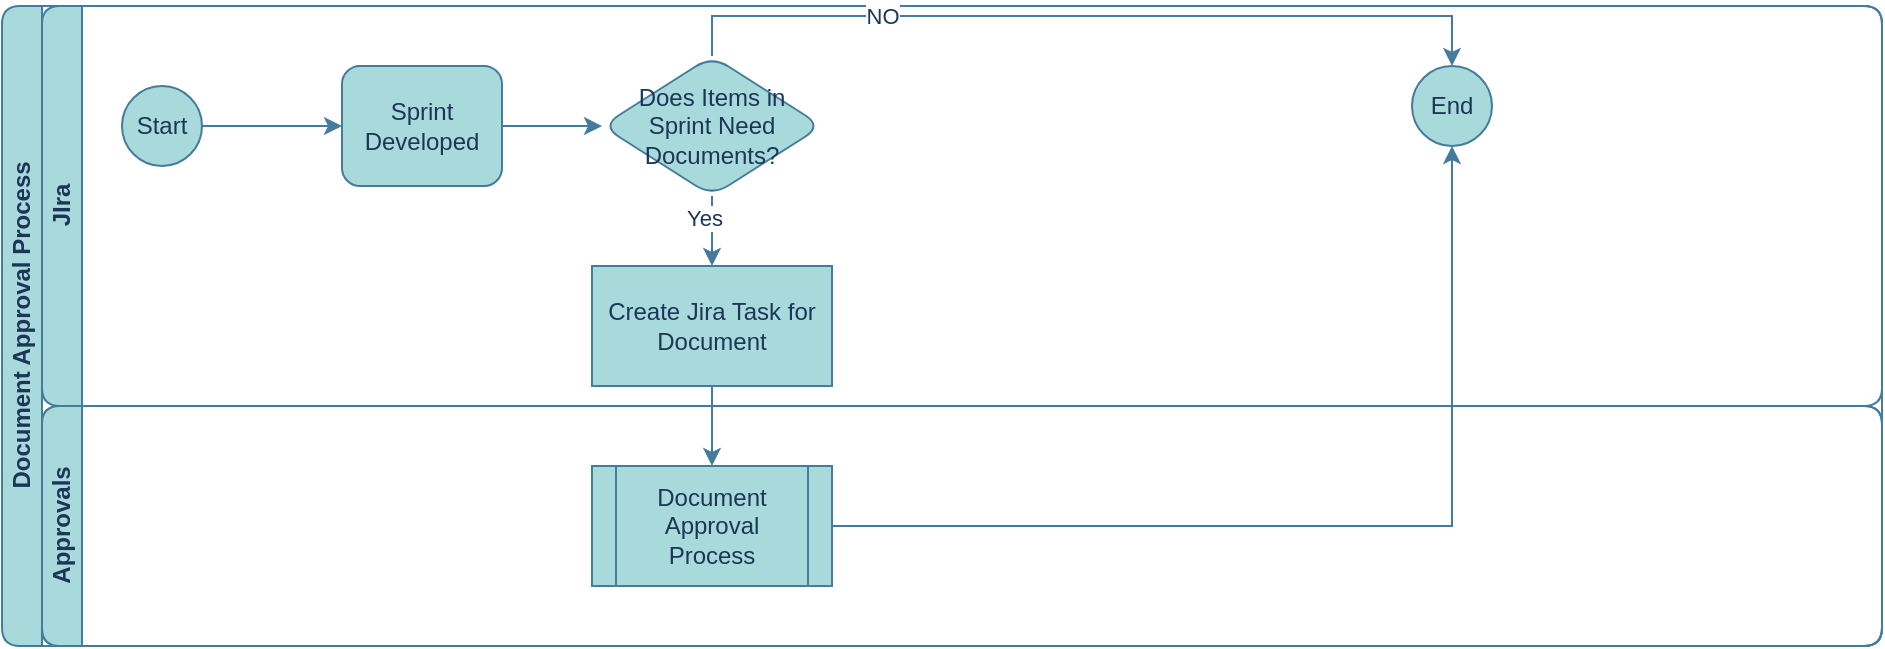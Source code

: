 <mxfile version="23.1.1" type="github" pages="2">
  <diagram id="cHfjqvvM0BuzOh4KEThp" name="Document Generation Process">
    <mxGraphModel dx="1434" dy="841" grid="1" gridSize="10" guides="1" tooltips="1" connect="1" arrows="1" fold="1" page="1" pageScale="1" pageWidth="1169" pageHeight="827" math="0" shadow="0">
      <root>
        <mxCell id="0" />
        <mxCell id="1" parent="0" />
        <mxCell id="StClZxmRQGDTAc5TvdjT-1" value="Document Approval Process" style="swimlane;html=1;childLayout=stackLayout;resizeParent=1;resizeParentMax=0;horizontal=0;startSize=20;horizontalStack=0;labelBackgroundColor=none;rounded=1;fillColor=#A8DADC;strokeColor=#457B9D;fontColor=#1D3557;" vertex="1" parent="1">
          <mxGeometry x="20" y="20" width="940" height="320" as="geometry" />
        </mxCell>
        <mxCell id="StClZxmRQGDTAc5TvdjT-2" value="JIra" style="swimlane;html=1;startSize=20;horizontal=0;labelBackgroundColor=none;rounded=1;fillColor=#A8DADC;strokeColor=#457B9D;fontColor=#1D3557;" vertex="1" parent="StClZxmRQGDTAc5TvdjT-1">
          <mxGeometry x="20" width="920" height="200" as="geometry" />
        </mxCell>
        <mxCell id="StClZxmRQGDTAc5TvdjT-3" value="" style="edgeStyle=orthogonalEdgeStyle;rounded=1;orthogonalLoop=1;jettySize=auto;html=1;labelBackgroundColor=none;fontColor=default;strokeColor=#457B9D;" edge="1" parent="StClZxmRQGDTAc5TvdjT-2" source="StClZxmRQGDTAc5TvdjT-5" target="StClZxmRQGDTAc5TvdjT-7">
          <mxGeometry relative="1" as="geometry" />
        </mxCell>
        <mxCell id="StClZxmRQGDTAc5TvdjT-5" value="Start" style="ellipse;whiteSpace=wrap;html=1;labelBackgroundColor=none;rounded=1;fillColor=#A8DADC;strokeColor=#457B9D;fontColor=#1D3557;" vertex="1" parent="StClZxmRQGDTAc5TvdjT-2">
          <mxGeometry x="40" y="40" width="40" height="40" as="geometry" />
        </mxCell>
        <mxCell id="StClZxmRQGDTAc5TvdjT-100" value="" style="edgeStyle=orthogonalEdgeStyle;rounded=0;orthogonalLoop=1;jettySize=auto;html=1;strokeColor=#457B9D;fontColor=#1D3557;fillColor=#A8DADC;" edge="1" parent="StClZxmRQGDTAc5TvdjT-2" source="StClZxmRQGDTAc5TvdjT-7" target="StClZxmRQGDTAc5TvdjT-99">
          <mxGeometry relative="1" as="geometry" />
        </mxCell>
        <mxCell id="StClZxmRQGDTAc5TvdjT-7" value="Sprint Developed" style="rounded=1;whiteSpace=wrap;html=1;fontFamily=Helvetica;fontSize=12;align=center;labelBackgroundColor=none;fillColor=#A8DADC;strokeColor=#457B9D;fontColor=#1D3557;" vertex="1" parent="StClZxmRQGDTAc5TvdjT-2">
          <mxGeometry x="150" y="30" width="80" height="60" as="geometry" />
        </mxCell>
        <mxCell id="StClZxmRQGDTAc5TvdjT-10" value="End" style="ellipse;whiteSpace=wrap;html=1;labelBackgroundColor=none;rounded=1;fillColor=#A8DADC;strokeColor=#457B9D;fontColor=#1D3557;" vertex="1" parent="StClZxmRQGDTAc5TvdjT-2">
          <mxGeometry x="685" y="30" width="40" height="40" as="geometry" />
        </mxCell>
        <mxCell id="StClZxmRQGDTAc5TvdjT-117" style="edgeStyle=orthogonalEdgeStyle;rounded=0;orthogonalLoop=1;jettySize=auto;html=1;exitX=0.5;exitY=0;exitDx=0;exitDy=0;entryX=0.5;entryY=0;entryDx=0;entryDy=0;strokeColor=#457B9D;fontColor=#1D3557;fillColor=#A8DADC;" edge="1" parent="StClZxmRQGDTAc5TvdjT-2" source="StClZxmRQGDTAc5TvdjT-99" target="StClZxmRQGDTAc5TvdjT-10">
          <mxGeometry relative="1" as="geometry" />
        </mxCell>
        <mxCell id="StClZxmRQGDTAc5TvdjT-118" value="NO" style="edgeLabel;html=1;align=center;verticalAlign=middle;resizable=0;points=[];fontColor=#1D3557;" vertex="1" connectable="0" parent="StClZxmRQGDTAc5TvdjT-117">
          <mxGeometry x="-0.494" relative="1" as="geometry">
            <mxPoint as="offset" />
          </mxGeometry>
        </mxCell>
        <mxCell id="StClZxmRQGDTAc5TvdjT-99" value="Does Items in Sprint Need Documents?" style="rounded=1;whiteSpace=wrap;html=1;fontFamily=Helvetica;fontSize=12;align=center;labelBackgroundColor=none;fillColor=#A8DADC;strokeColor=#457B9D;fontColor=#1D3557;shape=rhombus;perimeter=rhombusPerimeter;" vertex="1" parent="StClZxmRQGDTAc5TvdjT-2">
          <mxGeometry x="280" y="25" width="110" height="70" as="geometry" />
        </mxCell>
        <mxCell id="mRQJQqmwt2pgZbwGwK-r-2" value="Create Jira Task for Document" style="rounded=0;whiteSpace=wrap;html=1;strokeColor=#457B9D;fontColor=#1D3557;fillColor=#A8DADC;" vertex="1" parent="StClZxmRQGDTAc5TvdjT-2">
          <mxGeometry x="275" y="130" width="120" height="60" as="geometry" />
        </mxCell>
        <mxCell id="YEXxW0fBOsMwXPXZmP04-1" style="edgeStyle=orthogonalEdgeStyle;rounded=0;orthogonalLoop=1;jettySize=auto;html=1;exitX=0.5;exitY=1;exitDx=0;exitDy=0;strokeColor=#457B9D;fontColor=#1D3557;fillColor=#A8DADC;entryX=0.5;entryY=0;entryDx=0;entryDy=0;" edge="1" parent="StClZxmRQGDTAc5TvdjT-2" source="StClZxmRQGDTAc5TvdjT-99" target="mRQJQqmwt2pgZbwGwK-r-2">
          <mxGeometry relative="1" as="geometry">
            <mxPoint x="340" y="120" as="targetPoint" />
          </mxGeometry>
        </mxCell>
        <mxCell id="YEXxW0fBOsMwXPXZmP04-2" value="Yes" style="edgeLabel;html=1;align=center;verticalAlign=middle;resizable=0;points=[];fontColor=#1D3557;" vertex="1" connectable="0" parent="YEXxW0fBOsMwXPXZmP04-1">
          <mxGeometry x="-0.378" y="-4" relative="1" as="geometry">
            <mxPoint as="offset" />
          </mxGeometry>
        </mxCell>
        <mxCell id="StClZxmRQGDTAc5TvdjT-27" value="Creator" style="swimlane;html=1;startSize=20;horizontal=0;labelBackgroundColor=none;rounded=1;fillColor=#A8DADC;strokeColor=#457B9D;fontColor=#1D3557;" vertex="1" parent="StClZxmRQGDTAc5TvdjT-1">
          <mxGeometry x="20" y="200" width="920" height="120" as="geometry" />
        </mxCell>
        <mxCell id="StClZxmRQGDTAc5TvdjT-30" value="Approvals" style="swimlane;html=1;startSize=20;horizontal=0;labelBackgroundColor=none;rounded=1;fillColor=#A8DADC;strokeColor=#457B9D;fontColor=#1D3557;" vertex="1" parent="StClZxmRQGDTAc5TvdjT-27">
          <mxGeometry width="920" height="120" as="geometry" />
        </mxCell>
        <UserObject label="Document Approval Process" link="data:page/id,kgpKYQtTHZ0yAKxKKP6v" id="StClZxmRQGDTAc5TvdjT-119">
          <mxCell style="shape=process;whiteSpace=wrap;html=1;backgroundOutline=1;strokeColor=#457B9D;fontColor=#1D3557;fillColor=#A8DADC;" vertex="1" parent="StClZxmRQGDTAc5TvdjT-30">
            <mxGeometry x="275" y="30" width="120" height="60" as="geometry" />
          </mxCell>
        </UserObject>
        <mxCell id="mRQJQqmwt2pgZbwGwK-r-3" style="edgeStyle=orthogonalEdgeStyle;rounded=0;orthogonalLoop=1;jettySize=auto;html=1;exitX=0.5;exitY=1;exitDx=0;exitDy=0;strokeColor=#457B9D;fontColor=#1D3557;fillColor=#A8DADC;" edge="1" parent="StClZxmRQGDTAc5TvdjT-1" source="mRQJQqmwt2pgZbwGwK-r-2" target="StClZxmRQGDTAc5TvdjT-119">
          <mxGeometry relative="1" as="geometry" />
        </mxCell>
        <mxCell id="mRQJQqmwt2pgZbwGwK-r-4" style="edgeStyle=orthogonalEdgeStyle;rounded=0;orthogonalLoop=1;jettySize=auto;html=1;exitX=1;exitY=0.5;exitDx=0;exitDy=0;entryX=0.5;entryY=1;entryDx=0;entryDy=0;strokeColor=#457B9D;fontColor=#1D3557;fillColor=#A8DADC;" edge="1" parent="StClZxmRQGDTAc5TvdjT-1" source="StClZxmRQGDTAc5TvdjT-119" target="StClZxmRQGDTAc5TvdjT-10">
          <mxGeometry relative="1" as="geometry" />
        </mxCell>
      </root>
    </mxGraphModel>
  </diagram>
  <diagram id="kgpKYQtTHZ0yAKxKKP6v" name="Document Approval">
    <mxGraphModel dx="1434" dy="841" grid="1" gridSize="10" guides="1" tooltips="1" connect="1" arrows="1" fold="1" page="1" pageScale="1" pageWidth="850" pageHeight="1100" math="0" shadow="0">
      <root>
        <mxCell id="0" />
        <mxCell id="1" parent="0" />
        <mxCell id="wHOdiHyKRxbxAxKPrJSA-1" value="Document Approval Process" style="swimlane;html=1;childLayout=stackLayout;resizeParent=1;resizeParentMax=0;horizontal=0;startSize=20;horizontalStack=0;labelBackgroundColor=none;rounded=1;fillColor=#F5AB50;strokeColor=#909090;fontColor=#7100bd;" parent="1" vertex="1">
          <mxGeometry x="20" y="20" width="820" height="560" as="geometry" />
        </mxCell>
        <mxCell id="wHOdiHyKRxbxAxKPrJSA-6" value="Confluenc" style="swimlane;html=1;startSize=20;horizontal=0;labelBackgroundColor=none;rounded=1;fillColor=#F5AB50;strokeColor=#909090;fontColor=#7100bd;" parent="wHOdiHyKRxbxAxKPrJSA-1" vertex="1">
          <mxGeometry x="20" width="800" height="200" as="geometry" />
        </mxCell>
        <mxCell id="wHOdiHyKRxbxAxKPrJSA-7" value="" style="edgeStyle=orthogonalEdgeStyle;rounded=1;orthogonalLoop=1;jettySize=auto;html=1;labelBackgroundColor=none;fontColor=#7100bd;strokeColor=#6600CC;" parent="wHOdiHyKRxbxAxKPrJSA-6" source="wHOdiHyKRxbxAxKPrJSA-8" target="wHOdiHyKRxbxAxKPrJSA-9" edge="1">
          <mxGeometry relative="1" as="geometry" />
        </mxCell>
        <mxCell id="xkS-bDLWPjr5llyRsIk3-19" style="edgeStyle=orthogonalEdgeStyle;rounded=1;orthogonalLoop=1;jettySize=auto;html=1;exitX=0.5;exitY=0;exitDx=0;exitDy=0;entryX=0.5;entryY=0;entryDx=0;entryDy=0;labelBackgroundColor=none;strokeColor=#6600CC;fontColor=#7100bd;" edge="1" parent="wHOdiHyKRxbxAxKPrJSA-6" source="wHOdiHyKRxbxAxKPrJSA-8" target="xkS-bDLWPjr5llyRsIk3-18">
          <mxGeometry relative="1" as="geometry" />
        </mxCell>
        <mxCell id="wHOdiHyKRxbxAxKPrJSA-8" value="Start" style="ellipse;whiteSpace=wrap;html=1;labelBackgroundColor=none;rounded=1;fillColor=#F5AB50;strokeColor=#6600CC;fontColor=#7100bd;" parent="wHOdiHyKRxbxAxKPrJSA-6" vertex="1">
          <mxGeometry x="40" y="40" width="40" height="40" as="geometry" />
        </mxCell>
        <mxCell id="xkS-bDLWPjr5llyRsIk3-7" style="edgeStyle=orthogonalEdgeStyle;rounded=1;orthogonalLoop=1;jettySize=auto;html=1;exitX=0.5;exitY=1;exitDx=0;exitDy=0;entryX=0.5;entryY=0;entryDx=0;entryDy=0;labelBackgroundColor=none;strokeColor=#6600CC;fontColor=#7100bd;" edge="1" parent="wHOdiHyKRxbxAxKPrJSA-6" source="wHOdiHyKRxbxAxKPrJSA-9" target="wHOdiHyKRxbxAxKPrJSA-30">
          <mxGeometry relative="1" as="geometry" />
        </mxCell>
        <mxCell id="wHOdiHyKRxbxAxKPrJSA-9" value="Document Created" style="rounded=1;whiteSpace=wrap;html=1;fontFamily=Helvetica;fontSize=12;align=center;labelBackgroundColor=none;fillColor=#F5AB50;strokeColor=#6600CC;fontColor=#7100bd;" parent="wHOdiHyKRxbxAxKPrJSA-6" vertex="1">
          <mxGeometry x="150" y="30" width="80" height="60" as="geometry" />
        </mxCell>
        <mxCell id="wHOdiHyKRxbxAxKPrJSA-10" value="" style="edgeStyle=orthogonalEdgeStyle;rounded=1;orthogonalLoop=1;jettySize=auto;html=1;endArrow=classic;endFill=1;labelBackgroundColor=none;fontColor=#7100bd;strokeColor=#6600CC;" parent="wHOdiHyKRxbxAxKPrJSA-6" source="wHOdiHyKRxbxAxKPrJSA-11" target="wHOdiHyKRxbxAxKPrJSA-12" edge="1">
          <mxGeometry relative="1" as="geometry" />
        </mxCell>
        <mxCell id="wHOdiHyKRxbxAxKPrJSA-11" value="Lock Document and Change Status to Approved" style="rounded=1;whiteSpace=wrap;html=1;fontFamily=Helvetica;fontSize=12;align=center;labelBackgroundColor=none;fillColor=#F5AB50;strokeColor=#6600CC;fontColor=#7100bd;" parent="wHOdiHyKRxbxAxKPrJSA-6" vertex="1">
          <mxGeometry x="650" y="120" width="110" height="60" as="geometry" />
        </mxCell>
        <mxCell id="wHOdiHyKRxbxAxKPrJSA-12" value="End" style="ellipse;whiteSpace=wrap;html=1;labelBackgroundColor=none;rounded=1;fillColor=#F5AB50;strokeColor=#6600CC;fontColor=#7100bd;" parent="wHOdiHyKRxbxAxKPrJSA-6" vertex="1">
          <mxGeometry x="685" y="30" width="40" height="40" as="geometry" />
        </mxCell>
        <mxCell id="xkS-bDLWPjr5llyRsIk3-8" style="edgeStyle=orthogonalEdgeStyle;rounded=1;orthogonalLoop=1;jettySize=auto;html=1;exitX=1;exitY=0.5;exitDx=0;exitDy=0;entryX=0;entryY=0.5;entryDx=0;entryDy=0;labelBackgroundColor=none;strokeColor=#6600CC;fontColor=#7100bd;" edge="1" parent="wHOdiHyKRxbxAxKPrJSA-6" source="wHOdiHyKRxbxAxKPrJSA-30" target="wHOdiHyKRxbxAxKPrJSA-35">
          <mxGeometry relative="1" as="geometry" />
        </mxCell>
        <mxCell id="xkS-bDLWPjr5llyRsIk3-26" value="YES" style="edgeLabel;html=1;align=center;verticalAlign=middle;resizable=0;points=[];rounded=1;labelBackgroundColor=none;fontColor=#7100bd;strokeColor=#6600CC;" vertex="1" connectable="0" parent="xkS-bDLWPjr5llyRsIk3-8">
          <mxGeometry x="-0.333" y="3" relative="1" as="geometry">
            <mxPoint as="offset" />
          </mxGeometry>
        </mxCell>
        <mxCell id="wHOdiHyKRxbxAxKPrJSA-30" value="Assigned to Jira Item?" style="rhombus;whiteSpace=wrap;html=1;labelBackgroundColor=none;rounded=1;fillColor=#F5AB50;strokeColor=#6600CC;fontColor=#7100bd;" parent="wHOdiHyKRxbxAxKPrJSA-6" vertex="1">
          <mxGeometry x="150" y="110" width="80" height="80" as="geometry" />
        </mxCell>
        <mxCell id="wHOdiHyKRxbxAxKPrJSA-35" value="Assign to Jira Item" style="shape=process;whiteSpace=wrap;html=1;backgroundOutline=1;labelBackgroundColor=none;rounded=1;fillColor=#F5AB50;strokeColor=#6600CC;fontColor=#7100bd;" parent="wHOdiHyKRxbxAxKPrJSA-6" vertex="1">
          <mxGeometry x="260" y="120" width="90" height="60" as="geometry" />
        </mxCell>
        <mxCell id="xkS-bDLWPjr5llyRsIk3-6" style="edgeStyle=orthogonalEdgeStyle;rounded=1;orthogonalLoop=1;jettySize=auto;html=1;exitX=0;exitY=0.5;exitDx=0;exitDy=0;entryX=1;entryY=0.5;entryDx=0;entryDy=0;labelBackgroundColor=none;strokeColor=#6600CC;fontColor=#7100bd;" edge="1" parent="wHOdiHyKRxbxAxKPrJSA-6" source="xkS-bDLWPjr5llyRsIk3-1" target="wHOdiHyKRxbxAxKPrJSA-35">
          <mxGeometry relative="1" as="geometry" />
        </mxCell>
        <mxCell id="xkS-bDLWPjr5llyRsIk3-25" value="YES" style="edgeLabel;html=1;align=center;verticalAlign=middle;resizable=0;points=[];rounded=1;labelBackgroundColor=none;fontColor=#7100bd;strokeColor=#6600CC;" vertex="1" connectable="0" parent="xkS-bDLWPjr5llyRsIk3-6">
          <mxGeometry x="-0.4" relative="1" as="geometry">
            <mxPoint as="offset" />
          </mxGeometry>
        </mxCell>
        <mxCell id="xkS-bDLWPjr5llyRsIk3-1" value="Does it need &lt;br&gt;to be assigned to Jira" style="rhombus;whiteSpace=wrap;html=1;rounded=1;labelBackgroundColor=none;fillColor=#F5AB50;strokeColor=#6600CC;fontColor=#7100bd;" vertex="1" parent="wHOdiHyKRxbxAxKPrJSA-6">
          <mxGeometry x="390" y="110" width="90" height="80" as="geometry" />
        </mxCell>
        <mxCell id="xkS-bDLWPjr5llyRsIk3-5" style="edgeStyle=orthogonalEdgeStyle;rounded=1;orthogonalLoop=1;jettySize=auto;html=1;exitX=0;exitY=0.5;exitDx=0;exitDy=0;entryX=1;entryY=0.5;entryDx=0;entryDy=0;labelBackgroundColor=none;strokeColor=#6600CC;fontColor=#7100bd;" edge="1" parent="wHOdiHyKRxbxAxKPrJSA-6" target="xkS-bDLWPjr5llyRsIk3-1">
          <mxGeometry relative="1" as="geometry">
            <mxPoint x="510" y="150" as="sourcePoint" />
          </mxGeometry>
        </mxCell>
        <mxCell id="xkS-bDLWPjr5llyRsIk3-24" style="edgeStyle=orthogonalEdgeStyle;rounded=1;orthogonalLoop=1;jettySize=auto;html=1;exitX=0.5;exitY=1;exitDx=0;exitDy=0;labelBackgroundColor=none;strokeColor=#6600CC;fontColor=#7100bd;" edge="1" parent="wHOdiHyKRxbxAxKPrJSA-6" source="xkS-bDLWPjr5llyRsIk3-18" target="xkS-bDLWPjr5llyRsIk3-23">
          <mxGeometry relative="1" as="geometry" />
        </mxCell>
        <mxCell id="xkS-bDLWPjr5llyRsIk3-18" value="Document Changed" style="rounded=1;whiteSpace=wrap;html=1;labelBackgroundColor=none;fillColor=#F5AB50;strokeColor=#6600CC;fontColor=#7100bd;" vertex="1" parent="wHOdiHyKRxbxAxKPrJSA-6">
          <mxGeometry x="510" y="30" width="120" height="60" as="geometry" />
        </mxCell>
        <mxCell id="xkS-bDLWPjr5llyRsIk3-23" value="Status Change to Draft" style="rounded=1;whiteSpace=wrap;html=1;labelBackgroundColor=none;fillColor=#F5AB50;strokeColor=#6600CC;fontColor=#7100bd;" vertex="1" parent="wHOdiHyKRxbxAxKPrJSA-6">
          <mxGeometry x="510" y="120" width="120" height="60" as="geometry" />
        </mxCell>
        <mxCell id="wHOdiHyKRxbxAxKPrJSA-21" value="Creator" style="swimlane;html=1;startSize=20;horizontal=0;labelBackgroundColor=none;rounded=1;fillColor=#F5AB50;strokeColor=#909090;fontColor=#7100bd;arcSize=16;" parent="wHOdiHyKRxbxAxKPrJSA-1" vertex="1">
          <mxGeometry x="20" y="200" width="800" height="120" as="geometry" />
        </mxCell>
        <mxCell id="wHOdiHyKRxbxAxKPrJSA-23" value="Creator Updates Document" style="rounded=1;whiteSpace=wrap;html=1;fontFamily=Helvetica;fontSize=12;align=center;labelBackgroundColor=none;fillColor=#F5AB50;strokeColor=#6600CC;fontColor=#7100bd;" parent="wHOdiHyKRxbxAxKPrJSA-21" vertex="1">
          <mxGeometry x="335" y="56" width="100" height="50" as="geometry" />
        </mxCell>
        <mxCell id="xkS-bDLWPjr5llyRsIk3-11" style="edgeStyle=orthogonalEdgeStyle;rounded=1;orthogonalLoop=1;jettySize=auto;html=1;exitX=0;exitY=0.5;exitDx=0;exitDy=0;entryX=1;entryY=0.5;entryDx=0;entryDy=0;labelBackgroundColor=none;strokeColor=#6600CC;fontColor=#7100bd;" edge="1" parent="wHOdiHyKRxbxAxKPrJSA-21" source="wHOdiHyKRxbxAxKPrJSA-31" target="wHOdiHyKRxbxAxKPrJSA-32">
          <mxGeometry relative="1" as="geometry" />
        </mxCell>
        <mxCell id="wHOdiHyKRxbxAxKPrJSA-31" value="Draft Document" style="shape=document;whiteSpace=wrap;html=1;boundedLbl=1;labelBackgroundColor=none;rounded=1;fillColor=#F5AB50;strokeColor=#6600CC;fontColor=#7100bd;" parent="wHOdiHyKRxbxAxKPrJSA-21" vertex="1">
          <mxGeometry x="145" y="25" width="90" height="60" as="geometry" />
        </mxCell>
        <mxCell id="wHOdiHyKRxbxAxKPrJSA-32" value="Review" style="rounded=1;whiteSpace=wrap;html=1;labelBackgroundColor=none;fillColor=#F5AB50;strokeColor=#909090;fontColor=#7100bd;" parent="wHOdiHyKRxbxAxKPrJSA-21" vertex="1">
          <mxGeometry x="30" y="25" width="90" height="60" as="geometry" />
        </mxCell>
        <mxCell id="wHOdiHyKRxbxAxKPrJSA-13" value="Creator" style="swimlane;html=1;startSize=20;horizontal=0;labelBackgroundColor=none;rounded=1;fillColor=#F5AB50;strokeColor=#909090;fontColor=#7100bd;" parent="wHOdiHyKRxbxAxKPrJSA-1" vertex="1">
          <mxGeometry x="20" y="320" width="800" height="240" as="geometry" />
        </mxCell>
        <mxCell id="wHOdiHyKRxbxAxKPrJSA-14" value="" style="edgeStyle=orthogonalEdgeStyle;rounded=1;orthogonalLoop=1;jettySize=auto;html=1;endArrow=classic;endFill=1;labelBackgroundColor=none;fontColor=#7100bd;entryX=0;entryY=0.5;entryDx=0;entryDy=0;strokeColor=#6600CC;" parent="wHOdiHyKRxbxAxKPrJSA-13" source="wHOdiHyKRxbxAxKPrJSA-15" target="xkS-bDLWPjr5llyRsIk3-12" edge="1">
          <mxGeometry relative="1" as="geometry">
            <mxPoint x="260" y="60" as="targetPoint" />
          </mxGeometry>
        </mxCell>
        <mxCell id="wHOdiHyKRxbxAxKPrJSA-15" value="JLG DT Review" style="rounded=1;whiteSpace=wrap;html=1;fontFamily=Helvetica;fontSize=12;align=center;labelBackgroundColor=none;fillColor=#F5AB50;strokeColor=#6600CC;fontColor=#7100bd;" parent="wHOdiHyKRxbxAxKPrJSA-13" vertex="1">
          <mxGeometry x="120" y="30" width="80" height="60" as="geometry" />
        </mxCell>
        <mxCell id="wHOdiHyKRxbxAxKPrJSA-17" value="Area Approval" style="swimlane;html=1;startSize=20;horizontal=0;labelBackgroundColor=none;rounded=1;fillColor=#F5AB50;strokeColor=#909090;fontColor=#7100bd;" parent="wHOdiHyKRxbxAxKPrJSA-13" vertex="1">
          <mxGeometry width="800" height="120" as="geometry" />
        </mxCell>
        <mxCell id="wHOdiHyKRxbxAxKPrJSA-25" value="Final Approval" style="swimlane;html=1;startSize=20;horizontal=0;labelBackgroundColor=none;rounded=1;fillColor=#F5AB50;strokeColor=#909090;fontColor=#7100bd;" parent="wHOdiHyKRxbxAxKPrJSA-17" vertex="1">
          <mxGeometry y="120" width="800" height="120" as="geometry" />
        </mxCell>
        <mxCell id="wHOdiHyKRxbxAxKPrJSA-26" value="" style="edgeStyle=orthogonalEdgeStyle;rounded=1;orthogonalLoop=1;jettySize=auto;html=1;endArrow=classic;endFill=1;labelBackgroundColor=none;fontColor=#7100bd;strokeColor=#6600CC;" parent="wHOdiHyKRxbxAxKPrJSA-25" source="wHOdiHyKRxbxAxKPrJSA-27" target="wHOdiHyKRxbxAxKPrJSA-28" edge="1">
          <mxGeometry relative="1" as="geometry" />
        </mxCell>
        <mxCell id="wHOdiHyKRxbxAxKPrJSA-27" value="JLG Final DT Review" style="rounded=1;whiteSpace=wrap;html=1;fontFamily=Helvetica;fontSize=12;align=center;labelBackgroundColor=none;fillColor=#F5AB50;strokeColor=#6600CC;fontColor=#7100bd;" parent="wHOdiHyKRxbxAxKPrJSA-25" vertex="1">
          <mxGeometry x="345" y="30" width="80" height="60" as="geometry" />
        </mxCell>
        <mxCell id="wHOdiHyKRxbxAxKPrJSA-28" value="Document Final Approved?&amp;nbsp;" style="rhombus;whiteSpace=wrap;html=1;fontFamily=Helvetica;fontSize=12;align=center;labelBackgroundColor=none;rounded=1;fillColor=#F5AB50;strokeColor=#6600CC;fontColor=#7100bd;" parent="wHOdiHyKRxbxAxKPrJSA-25" vertex="1">
          <mxGeometry x="460" y="20" width="90" height="80" as="geometry" />
        </mxCell>
        <mxCell id="xkS-bDLWPjr5llyRsIk3-15" style="edgeStyle=orthogonalEdgeStyle;rounded=1;orthogonalLoop=1;jettySize=auto;html=1;exitX=0.5;exitY=1;exitDx=0;exitDy=0;entryX=0.5;entryY=0;entryDx=0;entryDy=0;labelBackgroundColor=none;strokeColor=#6600CC;fontColor=#7100bd;" edge="1" parent="wHOdiHyKRxbxAxKPrJSA-17" source="xkS-bDLWPjr5llyRsIk3-12" target="wHOdiHyKRxbxAxKPrJSA-27">
          <mxGeometry relative="1" as="geometry" />
        </mxCell>
        <mxCell id="xkS-bDLWPjr5llyRsIk3-33" value="YES" style="edgeLabel;html=1;align=center;verticalAlign=middle;resizable=0;points=[];rounded=1;labelBackgroundColor=none;fontColor=#7100bd;strokeColor=#6600CC;" vertex="1" connectable="0" parent="xkS-bDLWPjr5llyRsIk3-15">
          <mxGeometry x="-0.24" relative="1" as="geometry">
            <mxPoint as="offset" />
          </mxGeometry>
        </mxCell>
        <mxCell id="xkS-bDLWPjr5llyRsIk3-12" value="Document Approved?" style="rhombus;whiteSpace=wrap;html=1;rounded=1;labelBackgroundColor=none;fillColor=#F5AB50;strokeColor=#6600CC;fontColor=#7100bd;" vertex="1" parent="wHOdiHyKRxbxAxKPrJSA-17">
          <mxGeometry x="345" y="20" width="80" height="80" as="geometry" />
        </mxCell>
        <mxCell id="xkS-bDLWPjr5llyRsIk3-9" style="edgeStyle=orthogonalEdgeStyle;rounded=1;orthogonalLoop=1;jettySize=auto;html=1;exitX=0.5;exitY=1;exitDx=0;exitDy=0;entryX=0.5;entryY=0;entryDx=0;entryDy=0;labelBackgroundColor=none;strokeColor=#6600CC;fontColor=#7100bd;" edge="1" parent="wHOdiHyKRxbxAxKPrJSA-1" source="wHOdiHyKRxbxAxKPrJSA-30" target="wHOdiHyKRxbxAxKPrJSA-31">
          <mxGeometry relative="1" as="geometry" />
        </mxCell>
        <mxCell id="xkS-bDLWPjr5llyRsIk3-32" value="NO" style="edgeLabel;html=1;align=center;verticalAlign=middle;resizable=0;points=[];rounded=1;labelBackgroundColor=none;fontColor=#7100bd;strokeColor=#6600CC;" vertex="1" connectable="0" parent="xkS-bDLWPjr5llyRsIk3-9">
          <mxGeometry x="-0.314" relative="1" as="geometry">
            <mxPoint as="offset" />
          </mxGeometry>
        </mxCell>
        <mxCell id="xkS-bDLWPjr5llyRsIk3-10" style="edgeStyle=orthogonalEdgeStyle;rounded=1;orthogonalLoop=1;jettySize=auto;html=1;exitX=0.5;exitY=1;exitDx=0;exitDy=0;entryX=0;entryY=0.5;entryDx=0;entryDy=0;labelBackgroundColor=none;strokeColor=#6600CC;fontColor=#7100bd;" edge="1" parent="wHOdiHyKRxbxAxKPrJSA-1" source="wHOdiHyKRxbxAxKPrJSA-32" target="wHOdiHyKRxbxAxKPrJSA-15">
          <mxGeometry relative="1" as="geometry" />
        </mxCell>
        <mxCell id="xkS-bDLWPjr5llyRsIk3-13" style="edgeStyle=orthogonalEdgeStyle;rounded=1;orthogonalLoop=1;jettySize=auto;html=1;exitX=0;exitY=0.5;exitDx=0;exitDy=0;entryX=1;entryY=0.25;entryDx=0;entryDy=0;labelBackgroundColor=none;strokeColor=#6600CC;fontColor=#7100bd;" edge="1" parent="wHOdiHyKRxbxAxKPrJSA-1" source="wHOdiHyKRxbxAxKPrJSA-23" target="wHOdiHyKRxbxAxKPrJSA-15">
          <mxGeometry relative="1" as="geometry" />
        </mxCell>
        <mxCell id="xkS-bDLWPjr5llyRsIk3-14" style="edgeStyle=orthogonalEdgeStyle;rounded=1;orthogonalLoop=1;jettySize=auto;html=1;exitX=0.5;exitY=0;exitDx=0;exitDy=0;entryX=0.5;entryY=1;entryDx=0;entryDy=0;labelBackgroundColor=none;strokeColor=#6600CC;fontColor=#7100bd;" edge="1" parent="wHOdiHyKRxbxAxKPrJSA-1" source="xkS-bDLWPjr5llyRsIk3-12" target="wHOdiHyKRxbxAxKPrJSA-23">
          <mxGeometry relative="1" as="geometry" />
        </mxCell>
        <mxCell id="xkS-bDLWPjr5llyRsIk3-34" value="NO" style="edgeLabel;html=1;align=center;verticalAlign=middle;resizable=0;points=[];rounded=1;labelBackgroundColor=none;fontColor=#7100bd;strokeColor=#6600CC;" vertex="1" connectable="0" parent="xkS-bDLWPjr5llyRsIk3-14">
          <mxGeometry x="-0.118" y="1" relative="1" as="geometry">
            <mxPoint as="offset" />
          </mxGeometry>
        </mxCell>
        <mxCell id="xkS-bDLWPjr5llyRsIk3-16" value="NO" style="edgeStyle=orthogonalEdgeStyle;rounded=1;orthogonalLoop=1;jettySize=auto;html=1;exitX=0.5;exitY=0;exitDx=0;exitDy=0;entryX=1;entryY=0.5;entryDx=0;entryDy=0;labelBackgroundColor=none;strokeColor=#6600CC;fontColor=#7100bd;" edge="1" parent="wHOdiHyKRxbxAxKPrJSA-1" source="wHOdiHyKRxbxAxKPrJSA-28" target="wHOdiHyKRxbxAxKPrJSA-23">
          <mxGeometry relative="1" as="geometry" />
        </mxCell>
        <mxCell id="xkS-bDLWPjr5llyRsIk3-29" style="edgeStyle=orthogonalEdgeStyle;rounded=1;orthogonalLoop=1;jettySize=auto;html=1;exitX=0.5;exitY=1;exitDx=0;exitDy=0;entryX=1;entryY=0.25;entryDx=0;entryDy=0;labelBackgroundColor=none;strokeColor=#6600CC;fontColor=#7100bd;" edge="1" parent="wHOdiHyKRxbxAxKPrJSA-1" source="xkS-bDLWPjr5llyRsIk3-1" target="wHOdiHyKRxbxAxKPrJSA-31">
          <mxGeometry relative="1" as="geometry" />
        </mxCell>
        <mxCell id="xkS-bDLWPjr5llyRsIk3-31" value="NO" style="edgeLabel;html=1;align=center;verticalAlign=middle;resizable=0;points=[];rounded=1;labelBackgroundColor=none;fontColor=#7100bd;strokeColor=#6600CC;" vertex="1" connectable="0" parent="xkS-bDLWPjr5llyRsIk3-29">
          <mxGeometry x="0.512" y="3" relative="1" as="geometry">
            <mxPoint as="offset" />
          </mxGeometry>
        </mxCell>
        <mxCell id="xkS-bDLWPjr5llyRsIk3-30" style="edgeStyle=orthogonalEdgeStyle;rounded=1;orthogonalLoop=1;jettySize=auto;html=1;exitX=0.5;exitY=1;exitDx=0;exitDy=0;entryX=0.75;entryY=0;entryDx=0;entryDy=0;labelBackgroundColor=none;strokeColor=#6600CC;fontColor=#7100bd;" edge="1" parent="wHOdiHyKRxbxAxKPrJSA-1" source="wHOdiHyKRxbxAxKPrJSA-35" target="wHOdiHyKRxbxAxKPrJSA-31">
          <mxGeometry relative="1" as="geometry" />
        </mxCell>
        <mxCell id="xkS-bDLWPjr5llyRsIk3-35" style="edgeStyle=orthogonalEdgeStyle;rounded=1;orthogonalLoop=1;jettySize=auto;html=1;exitX=1;exitY=0.5;exitDx=0;exitDy=0;entryX=0.5;entryY=1;entryDx=0;entryDy=0;labelBackgroundColor=none;strokeColor=#6600CC;fontColor=#7100bd;" edge="1" parent="wHOdiHyKRxbxAxKPrJSA-1" source="wHOdiHyKRxbxAxKPrJSA-28" target="wHOdiHyKRxbxAxKPrJSA-11">
          <mxGeometry relative="1" as="geometry" />
        </mxCell>
        <mxCell id="xkS-bDLWPjr5llyRsIk3-36" value="YES" style="edgeLabel;html=1;align=center;verticalAlign=middle;resizable=0;points=[];rounded=1;labelBackgroundColor=none;fontColor=#7100bd;strokeColor=#6600CC;" vertex="1" connectable="0" parent="xkS-bDLWPjr5llyRsIk3-35">
          <mxGeometry x="-0.851" y="3" relative="1" as="geometry">
            <mxPoint as="offset" />
          </mxGeometry>
        </mxCell>
        <mxCell id="wHOdiHyKRxbxAxKPrJSA-33" value="Mini Me" style="shape=umlActor;verticalLabelPosition=bottom;verticalAlign=top;html=1;outlineConnect=0;labelBackgroundColor=none;rounded=1;fillColor=#F5AB50;strokeColor=#909090;fontColor=#1A1A1A;" parent="1" vertex="1">
          <mxGeometry x="720" y="850" width="30" height="60" as="geometry" />
        </mxCell>
        <mxCell id="wHOdiHyKRxbxAxKPrJSA-34" value="Go Faster David!" style="shape=callout;whiteSpace=wrap;html=1;perimeter=calloutPerimeter;labelBackgroundColor=none;rounded=1;fillColor=#F5AB50;strokeColor=#909090;fontColor=#1A1A1A;" parent="1" vertex="1">
          <mxGeometry x="700" y="780" width="120" height="80" as="geometry" />
        </mxCell>
      </root>
    </mxGraphModel>
  </diagram>
</mxfile>
